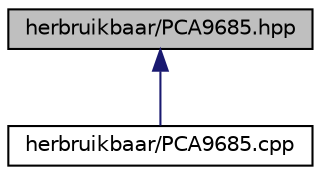 digraph "herbruikbaar/PCA9685.hpp"
{
  edge [fontname="Helvetica",fontsize="10",labelfontname="Helvetica",labelfontsize="10"];
  node [fontname="Helvetica",fontsize="10",shape=record];
  Node2 [label="herbruikbaar/PCA9685.hpp",height=0.2,width=0.4,color="black", fillcolor="grey75", style="filled", fontcolor="black"];
  Node2 -> Node3 [dir="back",color="midnightblue",fontsize="10",style="solid",fontname="Helvetica"];
  Node3 [label="herbruikbaar/PCA9685.cpp",height=0.2,width=0.4,color="black", fillcolor="white", style="filled",URL="$herbruikbaar_2_p_c_a9685_8cpp.html"];
}
